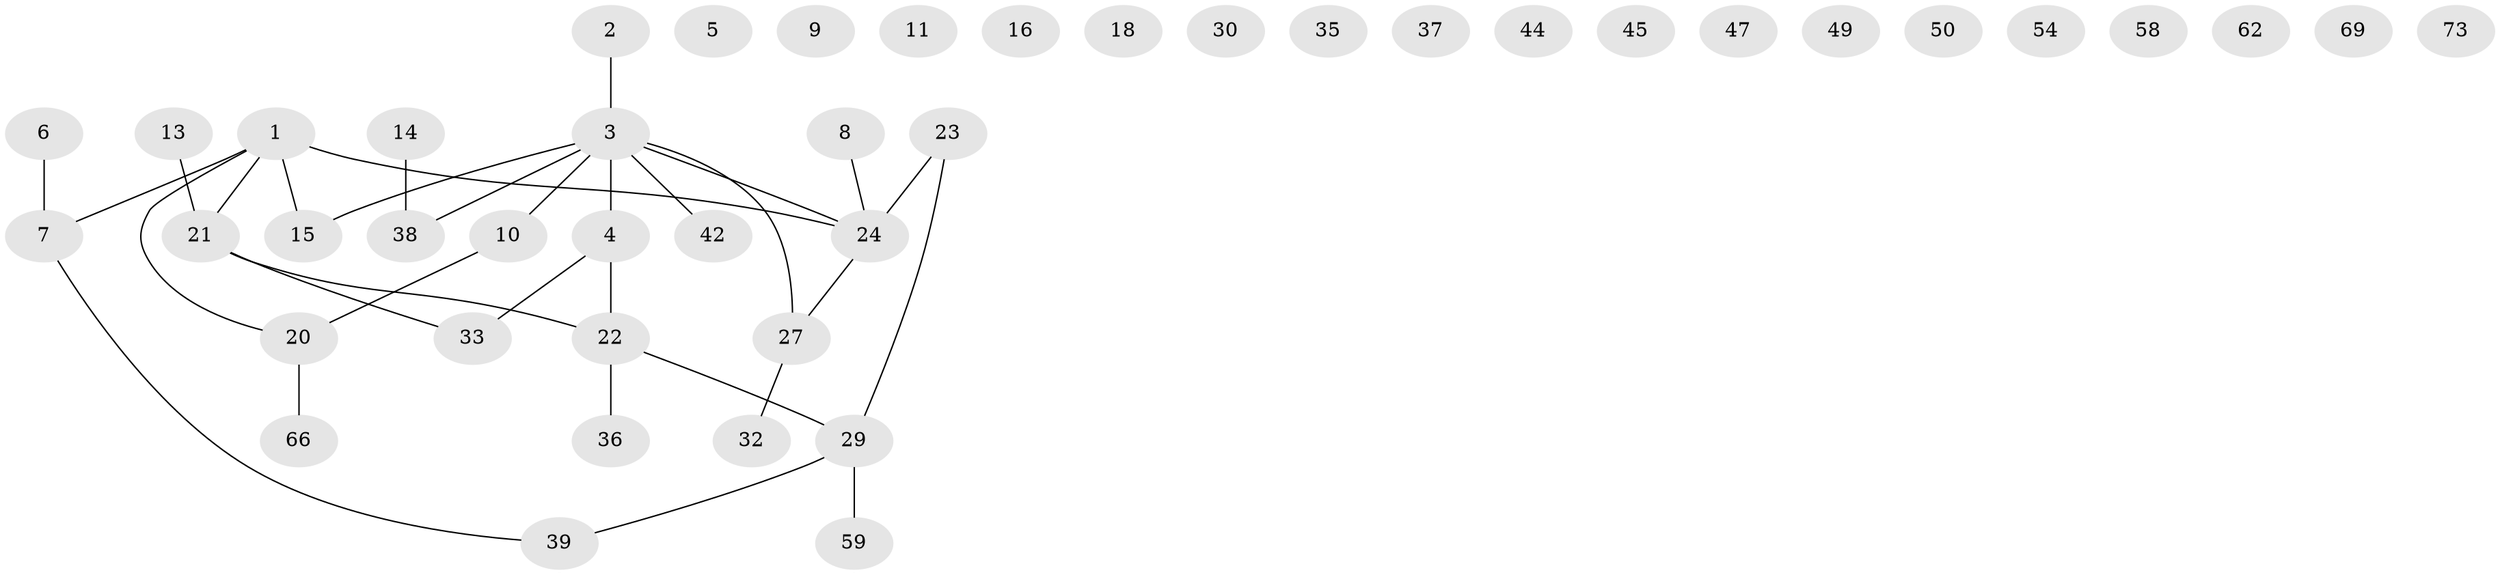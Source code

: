 // original degree distribution, {1: 0.2972972972972973, 3: 0.0945945945945946, 0: 0.21621621621621623, 2: 0.2702702702702703, 4: 0.06756756756756757, 5: 0.04054054054054054, 6: 0.013513513513513514}
// Generated by graph-tools (version 1.1) at 2025/16/03/04/25 18:16:27]
// undirected, 44 vertices, 32 edges
graph export_dot {
graph [start="1"]
  node [color=gray90,style=filled];
  1 [super="+12"];
  2;
  3 [super="+56"];
  4 [super="+65"];
  5;
  6 [super="+17"];
  7 [super="+57"];
  8;
  9;
  10;
  11;
  13;
  14 [super="+19"];
  15 [super="+51+67"];
  16;
  18;
  20 [super="+34+25"];
  21 [super="+28+43"];
  22 [super="+40"];
  23;
  24 [super="+74+55+53+26"];
  27;
  29 [super="+31+46"];
  30;
  32 [super="+63"];
  33;
  35;
  36 [super="+41"];
  37 [super="+48+52"];
  38;
  39;
  42;
  44;
  45;
  47 [super="+64"];
  49;
  50;
  54;
  58;
  59;
  62;
  66;
  69;
  73;
  1 -- 20;
  1 -- 7;
  1 -- 24;
  1 -- 15;
  1 -- 21;
  2 -- 3;
  3 -- 4;
  3 -- 38;
  3 -- 10;
  3 -- 42;
  3 -- 15;
  3 -- 24;
  3 -- 27;
  4 -- 33;
  4 -- 22;
  6 -- 7;
  7 -- 39;
  8 -- 24;
  10 -- 20;
  13 -- 21;
  14 -- 38;
  20 -- 66;
  21 -- 33;
  21 -- 22;
  22 -- 36;
  22 -- 29;
  23 -- 24;
  23 -- 29;
  24 -- 27;
  27 -- 32;
  29 -- 59;
  29 -- 39;
}
